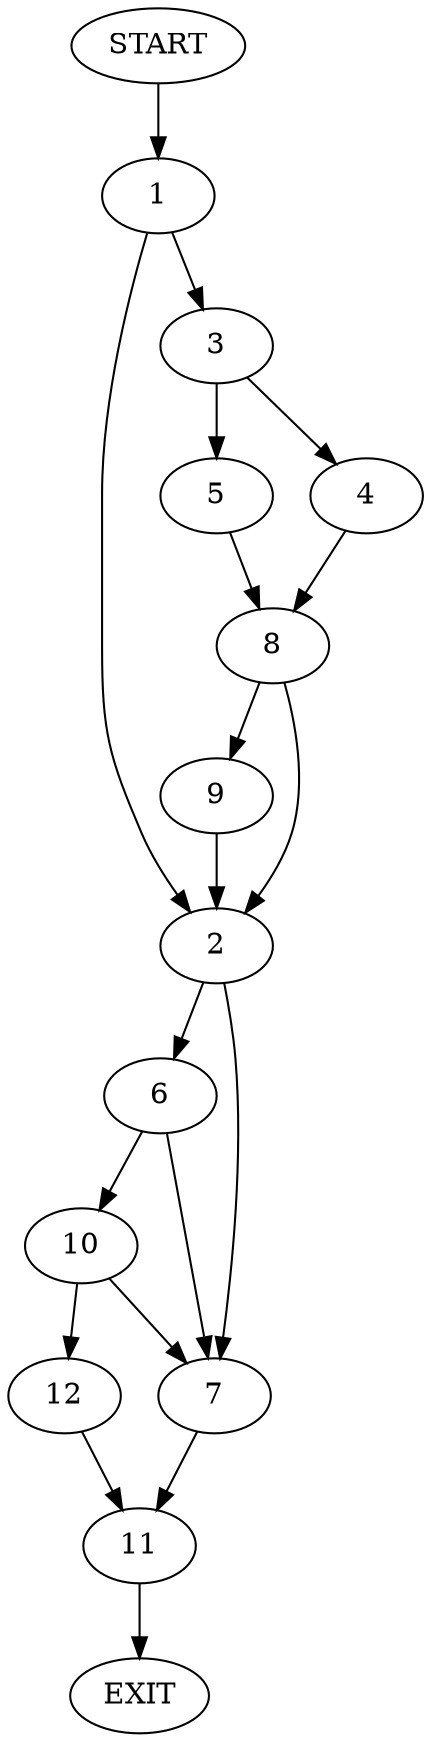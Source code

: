 digraph {
0 [label="START"]
13 [label="EXIT"]
0 -> 1
1 -> 2
1 -> 3
3 -> 4
3 -> 5
2 -> 6
2 -> 7
5 -> 8
4 -> 8
8 -> 9
8 -> 2
9 -> 2
6 -> 10
6 -> 7
7 -> 11
10 -> 7
10 -> 12
12 -> 11
11 -> 13
}
